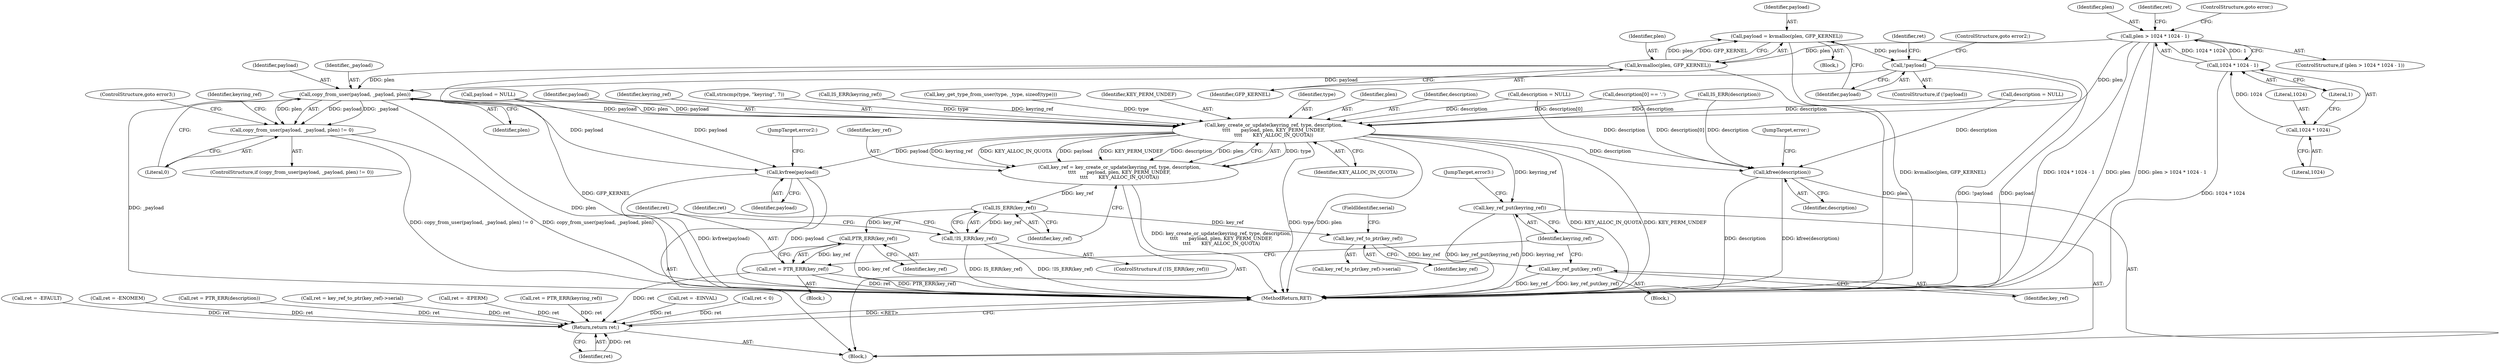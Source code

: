 digraph "0_linux_5649645d725c73df4302428ee4e02c869248b4c5@API" {
"1000208" [label="(Call,payload = kvmalloc(plen, GFP_KERNEL))"];
"1000210" [label="(Call,kvmalloc(plen, GFP_KERNEL))"];
"1000128" [label="(Call,plen > 1024 * 1024 - 1)"];
"1000130" [label="(Call,1024 * 1024 - 1)"];
"1000131" [label="(Call,1024 * 1024)"];
"1000214" [label="(Call,!payload)"];
"1000223" [label="(Call,copy_from_user(payload, _payload, plen))"];
"1000222" [label="(Call,copy_from_user(payload, _payload, plen) != 0)"];
"1000246" [label="(Call,key_create_or_update(keyring_ref, type, description,\n\t\t\t\t       payload, plen, KEY_PERM_UNDEF,\n\t\t\t\t       KEY_ALLOC_IN_QUOTA))"];
"1000244" [label="(Call,key_ref = key_create_or_update(keyring_ref, type, description,\n\t\t\t\t       payload, plen, KEY_PERM_UNDEF,\n\t\t\t\t       KEY_ALLOC_IN_QUOTA))"];
"1000256" [label="(Call,IS_ERR(key_ref))"];
"1000255" [label="(Call,!IS_ERR(key_ref))"];
"1000262" [label="(Call,key_ref_to_ptr(key_ref))"];
"1000265" [label="(Call,key_ref_put(key_ref))"];
"1000271" [label="(Call,PTR_ERR(key_ref))"];
"1000269" [label="(Call,ret = PTR_ERR(key_ref))"];
"1000282" [label="(Return,return ret;)"];
"1000273" [label="(Call,key_ref_put(keyring_ref))"];
"1000276" [label="(Call,kvfree(payload))"];
"1000279" [label="(Call,kfree(description))"];
"1000261" [label="(Call,key_ref_to_ptr(key_ref)->serial)"];
"1000278" [label="(JumpTarget,error2:)"];
"1000222" [label="(Call,copy_from_user(payload, _payload, plen) != 0)"];
"1000187" [label="(Call,strncmp(type, \"keyring\", 7))"];
"1000281" [label="(JumpTarget,error:)"];
"1000123" [label="(Call,ret = -EINVAL)"];
"1000135" [label="(ControlStructure,goto error;)"];
"1000214" [label="(Call,!payload)"];
"1000270" [label="(Identifier,ret)"];
"1000265" [label="(Call,key_ref_put(key_ref))"];
"1000203" [label="(Block,)"];
"1000279" [label="(Call,kfree(description))"];
"1000236" [label="(Call,IS_ERR(keyring_ref))"];
"1000252" [label="(Identifier,KEY_PERM_UNDEF)"];
"1000268" [label="(Block,)"];
"1000129" [label="(Identifier,plen)"];
"1000198" [label="(Call,payload = NULL)"];
"1000160" [label="(Call,IS_ERR(description))"];
"1000258" [label="(Block,)"];
"1000228" [label="(ControlStructure,goto error3;)"];
"1000272" [label="(Identifier,key_ref)"];
"1000224" [label="(Identifier,payload)"];
"1000212" [label="(Identifier,GFP_KERNEL)"];
"1000144" [label="(Call,ret < 0)"];
"1000260" [label="(Identifier,ret)"];
"1000218" [label="(Identifier,ret)"];
"1000226" [label="(Identifier,plen)"];
"1000215" [label="(Identifier,payload)"];
"1000137" [label="(Identifier,ret)"];
"1000245" [label="(Identifier,key_ref)"];
"1000283" [label="(Identifier,ret)"];
"1000244" [label="(Call,key_ref = key_create_or_update(keyring_ref, type, description,\n\t\t\t\t       payload, plen, KEY_PERM_UNDEF,\n\t\t\t\t       KEY_ALLOC_IN_QUOTA))"];
"1000225" [label="(Identifier,_payload)"];
"1000253" [label="(Identifier,KEY_ALLOC_IN_QUOTA)"];
"1000257" [label="(Identifier,key_ref)"];
"1000175" [label="(Call,description = NULL)"];
"1000262" [label="(Call,key_ref_to_ptr(key_ref))"];
"1000248" [label="(Identifier,type)"];
"1000130" [label="(Call,1024 * 1024 - 1)"];
"1000217" [label="(Call,ret = -EFAULT)"];
"1000132" [label="(Literal,1024)"];
"1000274" [label="(Identifier,keyring_ref)"];
"1000277" [label="(Identifier,payload)"];
"1000251" [label="(Identifier,plen)"];
"1000131" [label="(Call,1024 * 1024)"];
"1000230" [label="(Identifier,keyring_ref)"];
"1000276" [label="(Call,kvfree(payload))"];
"1000227" [label="(Literal,0)"];
"1000134" [label="(Literal,1)"];
"1000209" [label="(Identifier,payload)"];
"1000204" [label="(Call,ret = -ENOMEM)"];
"1000249" [label="(Identifier,description)"];
"1000250" [label="(Identifier,payload)"];
"1000247" [label="(Identifier,keyring_ref)"];
"1000255" [label="(Call,!IS_ERR(key_ref))"];
"1000148" [label="(Call,description = NULL)"];
"1000246" [label="(Call,key_create_or_update(keyring_ref, type, description,\n\t\t\t\t       payload, plen, KEY_PERM_UNDEF,\n\t\t\t\t       KEY_ALLOC_IN_QUOTA))"];
"1000271" [label="(Call,PTR_ERR(key_ref))"];
"1000269" [label="(Call,ret = PTR_ERR(key_ref))"];
"1000223" [label="(Call,copy_from_user(payload, _payload, plen))"];
"1000210" [label="(Call,kvmalloc(plen, GFP_KERNEL))"];
"1000211" [label="(Identifier,plen)"];
"1000284" [label="(MethodReturn,RET)"];
"1000263" [label="(Identifier,key_ref)"];
"1000216" [label="(ControlStructure,goto error2;)"];
"1000163" [label="(Call,ret = PTR_ERR(description))"];
"1000273" [label="(Call,key_ref_put(keyring_ref))"];
"1000116" [label="(Block,)"];
"1000266" [label="(Identifier,key_ref)"];
"1000275" [label="(JumpTarget,error3:)"];
"1000280" [label="(Identifier,description)"];
"1000128" [label="(Call,plen > 1024 * 1024 - 1)"];
"1000133" [label="(Literal,1024)"];
"1000221" [label="(ControlStructure,if (copy_from_user(payload, _payload, plen) != 0))"];
"1000208" [label="(Call,payload = kvmalloc(plen, GFP_KERNEL))"];
"1000254" [label="(ControlStructure,if (!IS_ERR(key_ref)))"];
"1000213" [label="(ControlStructure,if (!payload))"];
"1000181" [label="(Call,description[0] == '.')"];
"1000282" [label="(Return,return ret;)"];
"1000138" [label="(Call,key_get_type_from_user(type, _type, sizeof(type)))"];
"1000264" [label="(FieldIdentifier,serial)"];
"1000256" [label="(Call,IS_ERR(key_ref))"];
"1000259" [label="(Call,ret = key_ref_to_ptr(key_ref)->serial)"];
"1000193" [label="(Call,ret = -EPERM)"];
"1000127" [label="(ControlStructure,if (plen > 1024 * 1024 - 1))"];
"1000239" [label="(Call,ret = PTR_ERR(keyring_ref))"];
"1000208" -> "1000203"  [label="AST: "];
"1000208" -> "1000210"  [label="CFG: "];
"1000209" -> "1000208"  [label="AST: "];
"1000210" -> "1000208"  [label="AST: "];
"1000215" -> "1000208"  [label="CFG: "];
"1000208" -> "1000284"  [label="DDG: kvmalloc(plen, GFP_KERNEL)"];
"1000210" -> "1000208"  [label="DDG: plen"];
"1000210" -> "1000208"  [label="DDG: GFP_KERNEL"];
"1000208" -> "1000214"  [label="DDG: payload"];
"1000210" -> "1000212"  [label="CFG: "];
"1000211" -> "1000210"  [label="AST: "];
"1000212" -> "1000210"  [label="AST: "];
"1000210" -> "1000284"  [label="DDG: GFP_KERNEL"];
"1000210" -> "1000284"  [label="DDG: plen"];
"1000128" -> "1000210"  [label="DDG: plen"];
"1000210" -> "1000223"  [label="DDG: plen"];
"1000128" -> "1000127"  [label="AST: "];
"1000128" -> "1000130"  [label="CFG: "];
"1000129" -> "1000128"  [label="AST: "];
"1000130" -> "1000128"  [label="AST: "];
"1000135" -> "1000128"  [label="CFG: "];
"1000137" -> "1000128"  [label="CFG: "];
"1000128" -> "1000284"  [label="DDG: 1024 * 1024 - 1"];
"1000128" -> "1000284"  [label="DDG: plen"];
"1000128" -> "1000284"  [label="DDG: plen > 1024 * 1024 - 1"];
"1000130" -> "1000128"  [label="DDG: 1024 * 1024"];
"1000130" -> "1000128"  [label="DDG: 1"];
"1000128" -> "1000246"  [label="DDG: plen"];
"1000130" -> "1000134"  [label="CFG: "];
"1000131" -> "1000130"  [label="AST: "];
"1000134" -> "1000130"  [label="AST: "];
"1000130" -> "1000284"  [label="DDG: 1024 * 1024"];
"1000131" -> "1000130"  [label="DDG: 1024"];
"1000131" -> "1000133"  [label="CFG: "];
"1000132" -> "1000131"  [label="AST: "];
"1000133" -> "1000131"  [label="AST: "];
"1000134" -> "1000131"  [label="CFG: "];
"1000214" -> "1000213"  [label="AST: "];
"1000214" -> "1000215"  [label="CFG: "];
"1000215" -> "1000214"  [label="AST: "];
"1000216" -> "1000214"  [label="CFG: "];
"1000218" -> "1000214"  [label="CFG: "];
"1000214" -> "1000284"  [label="DDG: !payload"];
"1000214" -> "1000284"  [label="DDG: payload"];
"1000214" -> "1000223"  [label="DDG: payload"];
"1000223" -> "1000222"  [label="AST: "];
"1000223" -> "1000226"  [label="CFG: "];
"1000224" -> "1000223"  [label="AST: "];
"1000225" -> "1000223"  [label="AST: "];
"1000226" -> "1000223"  [label="AST: "];
"1000227" -> "1000223"  [label="CFG: "];
"1000223" -> "1000284"  [label="DDG: _payload"];
"1000223" -> "1000284"  [label="DDG: plen"];
"1000223" -> "1000222"  [label="DDG: payload"];
"1000223" -> "1000222"  [label="DDG: _payload"];
"1000223" -> "1000222"  [label="DDG: plen"];
"1000223" -> "1000246"  [label="DDG: payload"];
"1000223" -> "1000246"  [label="DDG: plen"];
"1000223" -> "1000276"  [label="DDG: payload"];
"1000222" -> "1000221"  [label="AST: "];
"1000222" -> "1000227"  [label="CFG: "];
"1000227" -> "1000222"  [label="AST: "];
"1000228" -> "1000222"  [label="CFG: "];
"1000230" -> "1000222"  [label="CFG: "];
"1000222" -> "1000284"  [label="DDG: copy_from_user(payload, _payload, plen)"];
"1000222" -> "1000284"  [label="DDG: copy_from_user(payload, _payload, plen) != 0"];
"1000246" -> "1000244"  [label="AST: "];
"1000246" -> "1000253"  [label="CFG: "];
"1000247" -> "1000246"  [label="AST: "];
"1000248" -> "1000246"  [label="AST: "];
"1000249" -> "1000246"  [label="AST: "];
"1000250" -> "1000246"  [label="AST: "];
"1000251" -> "1000246"  [label="AST: "];
"1000252" -> "1000246"  [label="AST: "];
"1000253" -> "1000246"  [label="AST: "];
"1000244" -> "1000246"  [label="CFG: "];
"1000246" -> "1000284"  [label="DDG: type"];
"1000246" -> "1000284"  [label="DDG: plen"];
"1000246" -> "1000284"  [label="DDG: KEY_ALLOC_IN_QUOTA"];
"1000246" -> "1000284"  [label="DDG: KEY_PERM_UNDEF"];
"1000246" -> "1000244"  [label="DDG: type"];
"1000246" -> "1000244"  [label="DDG: keyring_ref"];
"1000246" -> "1000244"  [label="DDG: KEY_ALLOC_IN_QUOTA"];
"1000246" -> "1000244"  [label="DDG: payload"];
"1000246" -> "1000244"  [label="DDG: KEY_PERM_UNDEF"];
"1000246" -> "1000244"  [label="DDG: description"];
"1000246" -> "1000244"  [label="DDG: plen"];
"1000236" -> "1000246"  [label="DDG: keyring_ref"];
"1000187" -> "1000246"  [label="DDG: type"];
"1000138" -> "1000246"  [label="DDG: type"];
"1000181" -> "1000246"  [label="DDG: description[0]"];
"1000160" -> "1000246"  [label="DDG: description"];
"1000148" -> "1000246"  [label="DDG: description"];
"1000175" -> "1000246"  [label="DDG: description"];
"1000198" -> "1000246"  [label="DDG: payload"];
"1000246" -> "1000273"  [label="DDG: keyring_ref"];
"1000246" -> "1000276"  [label="DDG: payload"];
"1000246" -> "1000279"  [label="DDG: description"];
"1000244" -> "1000116"  [label="AST: "];
"1000245" -> "1000244"  [label="AST: "];
"1000257" -> "1000244"  [label="CFG: "];
"1000244" -> "1000284"  [label="DDG: key_create_or_update(keyring_ref, type, description,\n\t\t\t\t       payload, plen, KEY_PERM_UNDEF,\n\t\t\t\t       KEY_ALLOC_IN_QUOTA)"];
"1000244" -> "1000256"  [label="DDG: key_ref"];
"1000256" -> "1000255"  [label="AST: "];
"1000256" -> "1000257"  [label="CFG: "];
"1000257" -> "1000256"  [label="AST: "];
"1000255" -> "1000256"  [label="CFG: "];
"1000256" -> "1000255"  [label="DDG: key_ref"];
"1000256" -> "1000262"  [label="DDG: key_ref"];
"1000256" -> "1000271"  [label="DDG: key_ref"];
"1000255" -> "1000254"  [label="AST: "];
"1000260" -> "1000255"  [label="CFG: "];
"1000270" -> "1000255"  [label="CFG: "];
"1000255" -> "1000284"  [label="DDG: !IS_ERR(key_ref)"];
"1000255" -> "1000284"  [label="DDG: IS_ERR(key_ref)"];
"1000262" -> "1000261"  [label="AST: "];
"1000262" -> "1000263"  [label="CFG: "];
"1000263" -> "1000262"  [label="AST: "];
"1000264" -> "1000262"  [label="CFG: "];
"1000262" -> "1000265"  [label="DDG: key_ref"];
"1000265" -> "1000258"  [label="AST: "];
"1000265" -> "1000266"  [label="CFG: "];
"1000266" -> "1000265"  [label="AST: "];
"1000274" -> "1000265"  [label="CFG: "];
"1000265" -> "1000284"  [label="DDG: key_ref_put(key_ref)"];
"1000265" -> "1000284"  [label="DDG: key_ref"];
"1000271" -> "1000269"  [label="AST: "];
"1000271" -> "1000272"  [label="CFG: "];
"1000272" -> "1000271"  [label="AST: "];
"1000269" -> "1000271"  [label="CFG: "];
"1000271" -> "1000284"  [label="DDG: key_ref"];
"1000271" -> "1000269"  [label="DDG: key_ref"];
"1000269" -> "1000268"  [label="AST: "];
"1000270" -> "1000269"  [label="AST: "];
"1000274" -> "1000269"  [label="CFG: "];
"1000269" -> "1000284"  [label="DDG: ret"];
"1000269" -> "1000284"  [label="DDG: PTR_ERR(key_ref)"];
"1000269" -> "1000282"  [label="DDG: ret"];
"1000282" -> "1000116"  [label="AST: "];
"1000282" -> "1000283"  [label="CFG: "];
"1000283" -> "1000282"  [label="AST: "];
"1000284" -> "1000282"  [label="CFG: "];
"1000282" -> "1000284"  [label="DDG: <RET>"];
"1000283" -> "1000282"  [label="DDG: ret"];
"1000193" -> "1000282"  [label="DDG: ret"];
"1000239" -> "1000282"  [label="DDG: ret"];
"1000217" -> "1000282"  [label="DDG: ret"];
"1000144" -> "1000282"  [label="DDG: ret"];
"1000204" -> "1000282"  [label="DDG: ret"];
"1000123" -> "1000282"  [label="DDG: ret"];
"1000163" -> "1000282"  [label="DDG: ret"];
"1000259" -> "1000282"  [label="DDG: ret"];
"1000273" -> "1000116"  [label="AST: "];
"1000273" -> "1000274"  [label="CFG: "];
"1000274" -> "1000273"  [label="AST: "];
"1000275" -> "1000273"  [label="CFG: "];
"1000273" -> "1000284"  [label="DDG: keyring_ref"];
"1000273" -> "1000284"  [label="DDG: key_ref_put(keyring_ref)"];
"1000276" -> "1000116"  [label="AST: "];
"1000276" -> "1000277"  [label="CFG: "];
"1000277" -> "1000276"  [label="AST: "];
"1000278" -> "1000276"  [label="CFG: "];
"1000276" -> "1000284"  [label="DDG: kvfree(payload)"];
"1000276" -> "1000284"  [label="DDG: payload"];
"1000198" -> "1000276"  [label="DDG: payload"];
"1000279" -> "1000116"  [label="AST: "];
"1000279" -> "1000280"  [label="CFG: "];
"1000280" -> "1000279"  [label="AST: "];
"1000281" -> "1000279"  [label="CFG: "];
"1000279" -> "1000284"  [label="DDG: description"];
"1000279" -> "1000284"  [label="DDG: kfree(description)"];
"1000181" -> "1000279"  [label="DDG: description[0]"];
"1000160" -> "1000279"  [label="DDG: description"];
"1000148" -> "1000279"  [label="DDG: description"];
"1000175" -> "1000279"  [label="DDG: description"];
}
